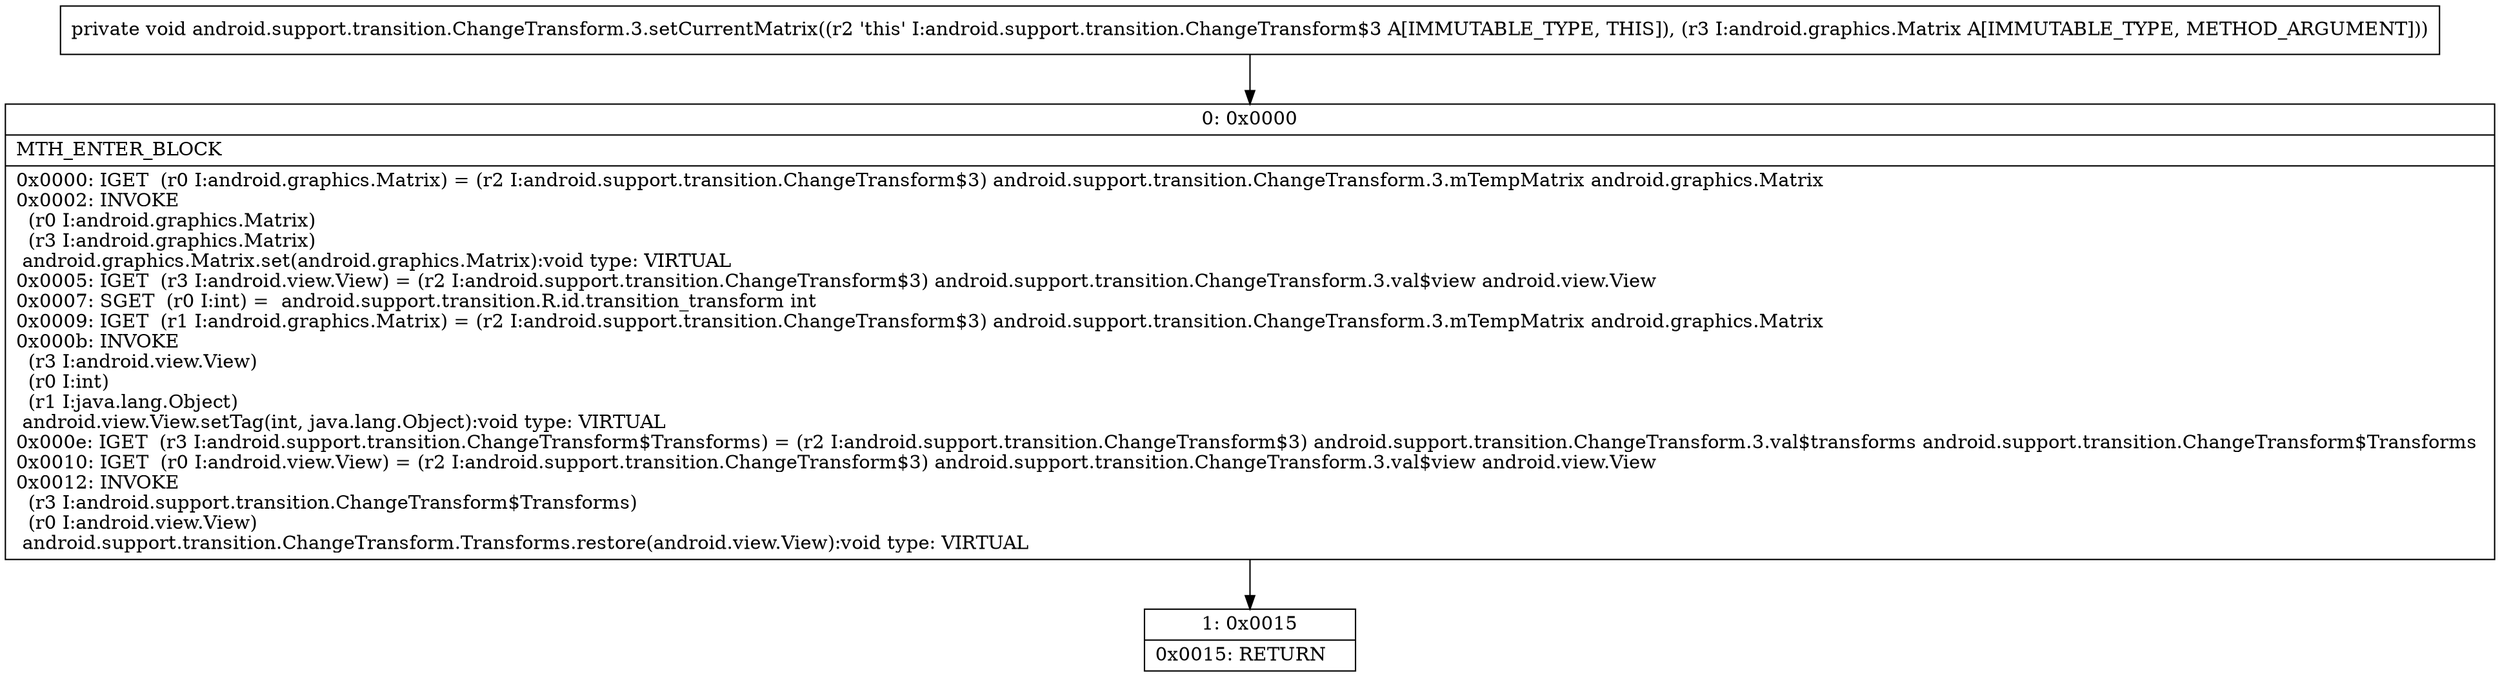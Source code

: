 digraph "CFG forandroid.support.transition.ChangeTransform.3.setCurrentMatrix(Landroid\/graphics\/Matrix;)V" {
Node_0 [shape=record,label="{0\:\ 0x0000|MTH_ENTER_BLOCK\l|0x0000: IGET  (r0 I:android.graphics.Matrix) = (r2 I:android.support.transition.ChangeTransform$3) android.support.transition.ChangeTransform.3.mTempMatrix android.graphics.Matrix \l0x0002: INVOKE  \l  (r0 I:android.graphics.Matrix)\l  (r3 I:android.graphics.Matrix)\l android.graphics.Matrix.set(android.graphics.Matrix):void type: VIRTUAL \l0x0005: IGET  (r3 I:android.view.View) = (r2 I:android.support.transition.ChangeTransform$3) android.support.transition.ChangeTransform.3.val$view android.view.View \l0x0007: SGET  (r0 I:int) =  android.support.transition.R.id.transition_transform int \l0x0009: IGET  (r1 I:android.graphics.Matrix) = (r2 I:android.support.transition.ChangeTransform$3) android.support.transition.ChangeTransform.3.mTempMatrix android.graphics.Matrix \l0x000b: INVOKE  \l  (r3 I:android.view.View)\l  (r0 I:int)\l  (r1 I:java.lang.Object)\l android.view.View.setTag(int, java.lang.Object):void type: VIRTUAL \l0x000e: IGET  (r3 I:android.support.transition.ChangeTransform$Transforms) = (r2 I:android.support.transition.ChangeTransform$3) android.support.transition.ChangeTransform.3.val$transforms android.support.transition.ChangeTransform$Transforms \l0x0010: IGET  (r0 I:android.view.View) = (r2 I:android.support.transition.ChangeTransform$3) android.support.transition.ChangeTransform.3.val$view android.view.View \l0x0012: INVOKE  \l  (r3 I:android.support.transition.ChangeTransform$Transforms)\l  (r0 I:android.view.View)\l android.support.transition.ChangeTransform.Transforms.restore(android.view.View):void type: VIRTUAL \l}"];
Node_1 [shape=record,label="{1\:\ 0x0015|0x0015: RETURN   \l}"];
MethodNode[shape=record,label="{private void android.support.transition.ChangeTransform.3.setCurrentMatrix((r2 'this' I:android.support.transition.ChangeTransform$3 A[IMMUTABLE_TYPE, THIS]), (r3 I:android.graphics.Matrix A[IMMUTABLE_TYPE, METHOD_ARGUMENT])) }"];
MethodNode -> Node_0;
Node_0 -> Node_1;
}

